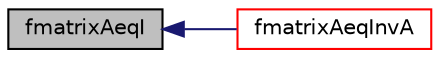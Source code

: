 digraph "fmatrixAeqI"
{
  edge [fontname="Helvetica",fontsize="10",labelfontname="Helvetica",labelfontsize="10"];
  node [fontname="Helvetica",fontsize="10",shape=record];
  rankdir="LR";
  Node136 [label="fmatrixAeqI",height=0.2,width=0.4,color="black", fillcolor="grey75", style="filled", fontcolor="black"];
  Node136 -> Node137 [dir="back",color="midnightblue",fontsize="10",style="solid",fontname="Helvetica"];
  Node137 [label="fmatrixAeqInvA",height=0.2,width=0.4,color="red", fillcolor="white", style="filled",URL="$matrix_8h.html#a64363bfcc2226e12d1bc28e7382591cc"];
}
